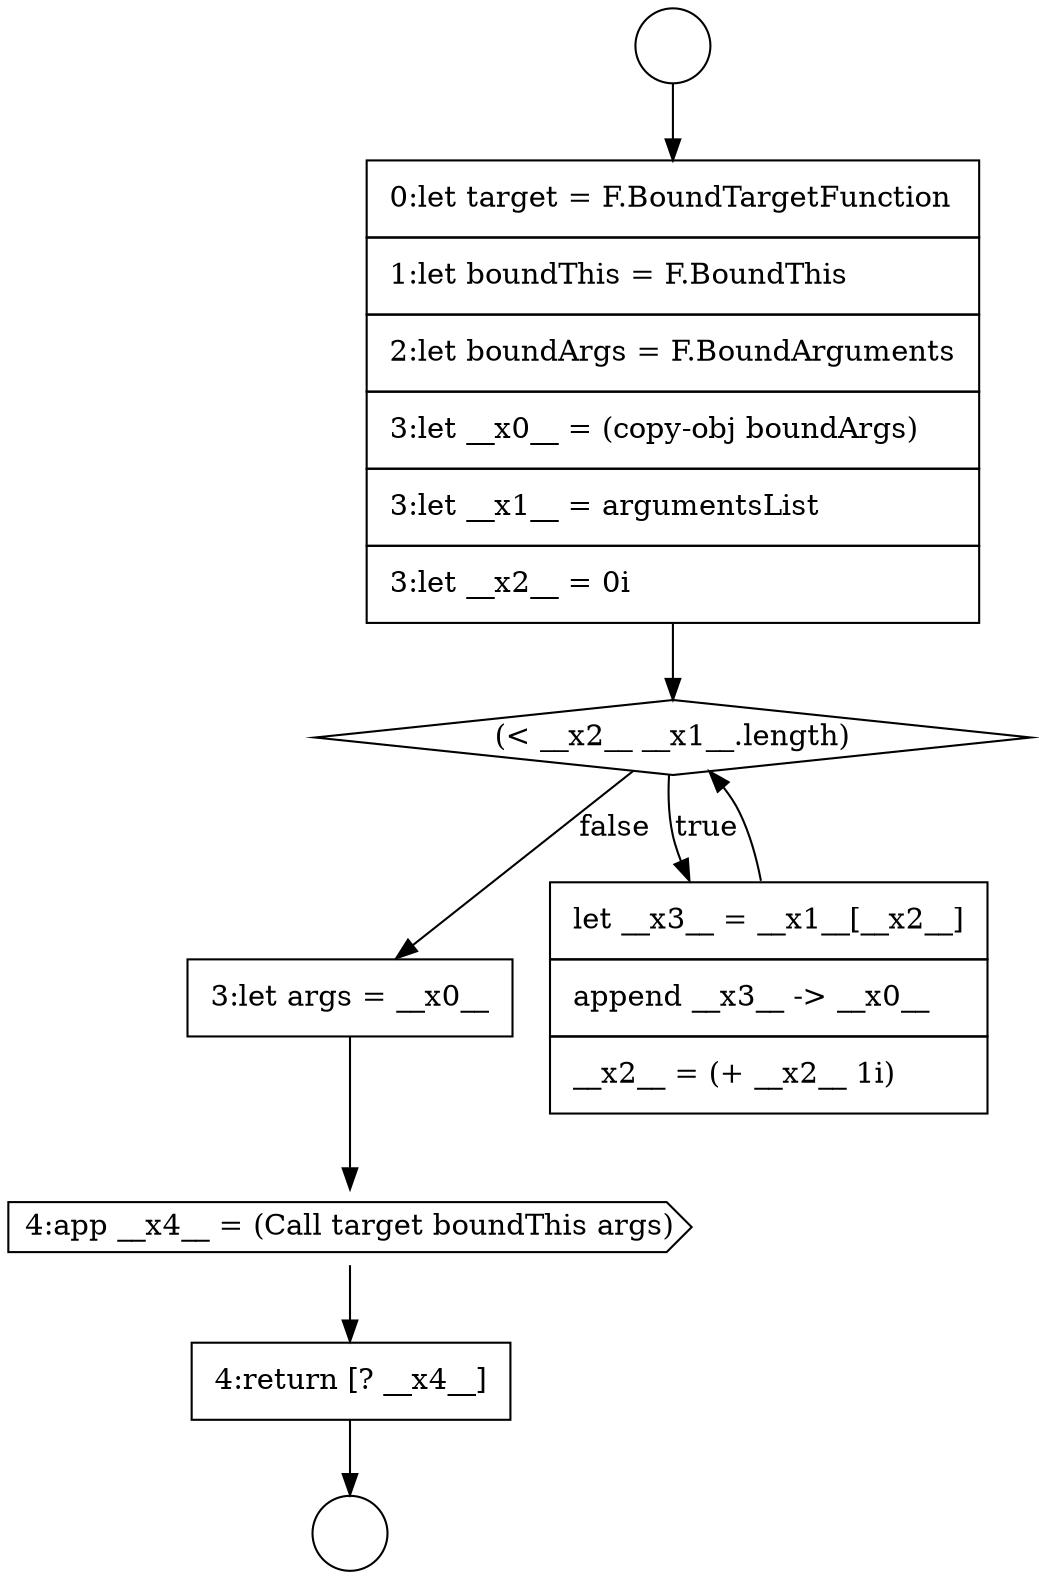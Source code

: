 digraph {
  node2094 [shape=none, margin=0, label=<<font color="black">
    <table border="0" cellborder="1" cellspacing="0" cellpadding="10">
      <tr><td align="left">4:return [? __x4__]</td></tr>
    </table>
  </font>> color="black" fillcolor="white" style=filled]
  node2090 [shape=diamond, label=<<font color="black">(&lt; __x2__ __x1__.length)</font>> color="black" fillcolor="white" style=filled]
  node2093 [shape=cds, label=<<font color="black">4:app __x4__ = (Call target boundThis args)</font>> color="black" fillcolor="white" style=filled]
  node2089 [shape=none, margin=0, label=<<font color="black">
    <table border="0" cellborder="1" cellspacing="0" cellpadding="10">
      <tr><td align="left">0:let target = F.BoundTargetFunction</td></tr>
      <tr><td align="left">1:let boundThis = F.BoundThis</td></tr>
      <tr><td align="left">2:let boundArgs = F.BoundArguments</td></tr>
      <tr><td align="left">3:let __x0__ = (copy-obj boundArgs)</td></tr>
      <tr><td align="left">3:let __x1__ = argumentsList</td></tr>
      <tr><td align="left">3:let __x2__ = 0i</td></tr>
    </table>
  </font>> color="black" fillcolor="white" style=filled]
  node2092 [shape=none, margin=0, label=<<font color="black">
    <table border="0" cellborder="1" cellspacing="0" cellpadding="10">
      <tr><td align="left">3:let args = __x0__</td></tr>
    </table>
  </font>> color="black" fillcolor="white" style=filled]
  node2088 [shape=circle label=" " color="black" fillcolor="white" style=filled]
  node2091 [shape=none, margin=0, label=<<font color="black">
    <table border="0" cellborder="1" cellspacing="0" cellpadding="10">
      <tr><td align="left">let __x3__ = __x1__[__x2__]</td></tr>
      <tr><td align="left">append __x3__ -&gt; __x0__</td></tr>
      <tr><td align="left">__x2__ = (+ __x2__ 1i)</td></tr>
    </table>
  </font>> color="black" fillcolor="white" style=filled]
  node2087 [shape=circle label=" " color="black" fillcolor="white" style=filled]
  node2093 -> node2094 [ color="black"]
  node2089 -> node2090 [ color="black"]
  node2094 -> node2088 [ color="black"]
  node2090 -> node2091 [label=<<font color="black">true</font>> color="black"]
  node2090 -> node2092 [label=<<font color="black">false</font>> color="black"]
  node2087 -> node2089 [ color="black"]
  node2092 -> node2093 [ color="black"]
  node2091 -> node2090 [ color="black"]
}
